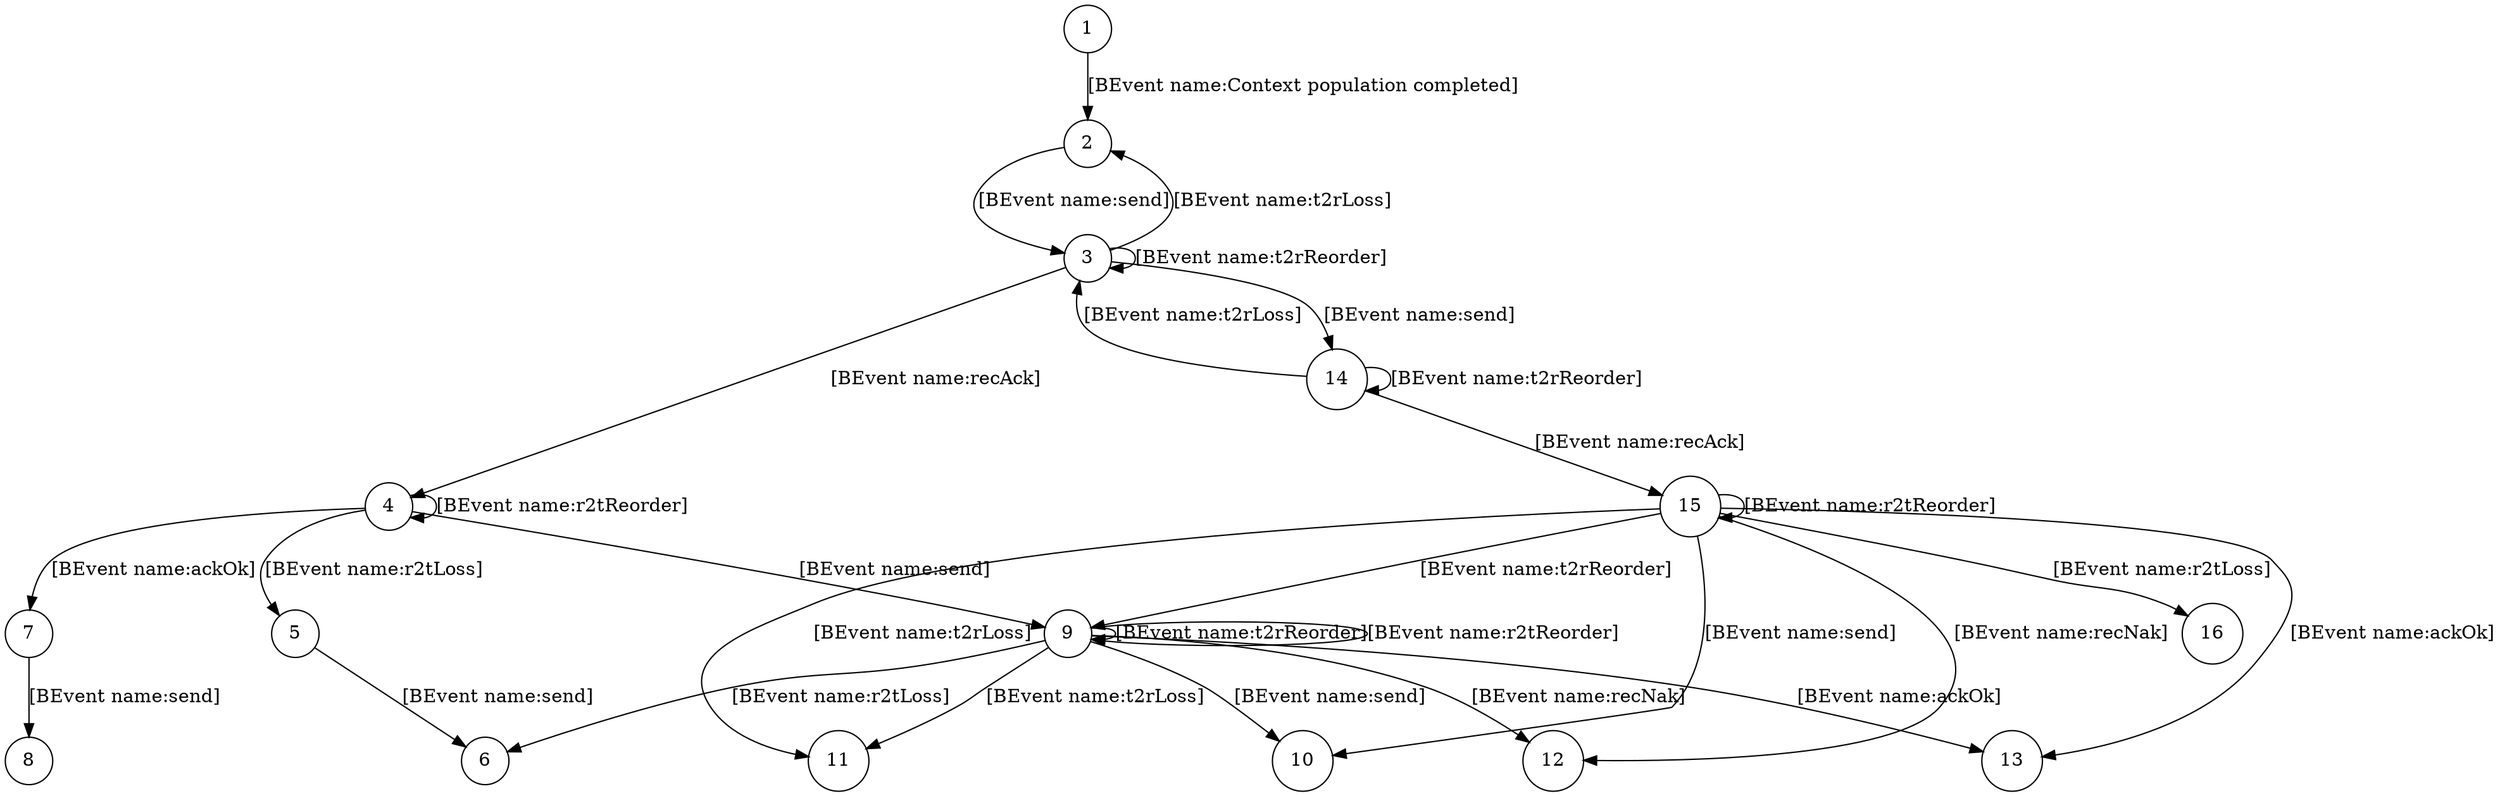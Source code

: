 digraph G {
  name="abp";
  num_of_vertices=16;
  num_of_edges=29;
  num_of_events=9;
  run_date="2021-09-12T20:43:35.8527355";
  1 [ bthreads="cbt: RecNak,cbt: RecAck,cbt: R2tReorder,Live copy: Send abpData,Context population,cbt: R2tLoss,cbt: Send,cbt: AckNok,cbt: AckOk,cbt: T_dup_error,cbt: T2rLoss,cbt: T_lost_error,cbt: T2rReorder,cbt: T_success" shape="circle" start="true" statements="[{name: cbt: RecNak, isHot: false, request: [], waitFor: anyOf([JsEventSet: CTX.ContextChanged]), block: {none}, interrupt: {none}},{name: cbt: RecAck, isHot: false, request: [], waitFor: anyOf([JsEventSet: CTX.ContextChanged]), block: {none}, interrupt: {none}},{name: cbt: R2tReorder, isHot: false, request: [], waitFor: anyOf([JsEventSet: CTX.ContextChanged]), block: {none}, interrupt: {none}},{name: Live copy: Send abpData, isHot: false, request: [[BEvent name:send]], waitFor: [JsEventSet: CTX.ContextChanged], block: {none}, interrupt: {none}},{name: Context population, isHot: false, request: [[BEvent name:Context population completed]], waitFor: [JsEventSet: CTX.ContextChanged], block: {none}, interrupt: {none}},{name: cbt: R2tLoss, isHot: false, request: [], waitFor: anyOf([JsEventSet: CTX.ContextChanged]), block: {none}, interrupt: {none}},{name: cbt: Send, isHot: false, request: [], waitFor: anyOf([JsEventSet: CTX.ContextChanged]), block: {none}, interrupt: {none}},{name: cbt: AckNok, isHot: false, request: [], waitFor: anyOf([JsEventSet: CTX.ContextChanged]), block: {none}, interrupt: {none}},{name: cbt: AckOk, isHot: false, request: [], waitFor: anyOf([JsEventSet: CTX.ContextChanged]), block: {none}, interrupt: {none}},{name: cbt: T_dup_error, isHot: false, request: [], waitFor: anyOf([JsEventSet: CTX.ContextChanged]), block: {none}, interrupt: {none}},{name: cbt: T2rLoss, isHot: false, request: [], waitFor: anyOf([JsEventSet: CTX.ContextChanged]), block: {none}, interrupt: {none}},{name: cbt: T_lost_error, isHot: false, request: [], waitFor: anyOf([JsEventSet: CTX.ContextChanged]), block: {none}, interrupt: {none}},{name: cbt: T2rReorder, isHot: false, request: [], waitFor: anyOf([JsEventSet: CTX.ContextChanged]), block: {none}, interrupt: {none}},{name: cbt: T_success, isHot: false, request: [], waitFor: anyOf([JsEventSet: CTX.ContextChanged]), block: {none}, interrupt: {none}}]" store="[{CTX.Entity: abpData,{id:'abpData', type:'abp', t_seq:0.0, r_seq:0.0, t2r:[JS_Array ], r2t:[JS_Array ], send_next:0.0, received:[JS_Array ], TO_BE_SEND:[JS_Array 0:'A' | 1:'B' | 2:'C'], SEQ_MAX:2.0, CHN_SIZE:2.0, CHN_LOSS:true, CHN_REORDERED:true}},{CTX.Changes,{J_Set }}]" hash="2086903140" accepting="false" ];
  2 [ bthreads="cbt: RecNak,cbt: RecAck,cbt: R2tReorder,Live copy: Send abpData,cbt: R2tLoss,cbt: Send,cbt: AckNok,cbt: AckOk,cbt: T_dup_error,cbt: T2rLoss,cbt: T_lost_error,cbt: T2rReorder,cbt: T_success" shape="circle" start="false" statements="[{name: cbt: RecNak, isHot: false, request: [], waitFor: anyOf([JsEventSet: CTX.ContextChanged]), block: {none}, interrupt: {none}},{name: cbt: RecAck, isHot: false, request: [], waitFor: anyOf([JsEventSet: CTX.ContextChanged]), block: {none}, interrupt: {none}},{name: cbt: R2tReorder, isHot: false, request: [], waitFor: anyOf([JsEventSet: CTX.ContextChanged]), block: {none}, interrupt: {none}},{name: Live copy: Send abpData, isHot: false, request: [[BEvent name:send]], waitFor: [JsEventSet: CTX.ContextChanged], block: {none}, interrupt: {none}},{name: cbt: R2tLoss, isHot: false, request: [], waitFor: anyOf([JsEventSet: CTX.ContextChanged]), block: {none}, interrupt: {none}},{name: cbt: Send, isHot: false, request: [], waitFor: anyOf([JsEventSet: CTX.ContextChanged]), block: {none}, interrupt: {none}},{name: cbt: AckNok, isHot: false, request: [], waitFor: anyOf([JsEventSet: CTX.ContextChanged]), block: {none}, interrupt: {none}},{name: cbt: AckOk, isHot: false, request: [], waitFor: anyOf([JsEventSet: CTX.ContextChanged]), block: {none}, interrupt: {none}},{name: cbt: T_dup_error, isHot: false, request: [], waitFor: anyOf([JsEventSet: CTX.ContextChanged]), block: {none}, interrupt: {none}},{name: cbt: T2rLoss, isHot: false, request: [], waitFor: anyOf([JsEventSet: CTX.ContextChanged]), block: {none}, interrupt: {none}},{name: cbt: T_lost_error, isHot: false, request: [], waitFor: anyOf([JsEventSet: CTX.ContextChanged]), block: {none}, interrupt: {none}},{name: cbt: T2rReorder, isHot: false, request: [], waitFor: anyOf([JsEventSet: CTX.ContextChanged]), block: {none}, interrupt: {none}},{name: cbt: T_success, isHot: false, request: [], waitFor: anyOf([JsEventSet: CTX.ContextChanged]), block: {none}, interrupt: {none}}]" store="[{CTX.Entity: abpData,{id:'abpData', type:'abp', t_seq:0.0, r_seq:0.0, t2r:[JS_Array ], r2t:[JS_Array ], send_next:0.0, received:[JS_Array ], TO_BE_SEND:[JS_Array 0:'A' | 1:'B' | 2:'C'], SEQ_MAX:2.0, CHN_SIZE:2.0, CHN_LOSS:true, CHN_REORDERED:true}},{CTX.Changes,{J_Set }}]" hash="1899376591" accepting="false" ];
  3 [ bthreads="cbt: RecNak,cbt: RecAck,cbt: R2tReorder,Live copy: Send abpData,Live copy: T2rLoss abpData,cbt: R2tLoss,cbt: Send,cbt: AckNok,cbt: AckOk,cbt: T_dup_error,cbt: T2rLoss,Live copy: RecAck abpData,cbt: T_lost_error,cbt: T2rReorder,cbt: T_success,Live copy: T2rReorder abpData" shape="circle" start="false" statements="[{name: cbt: RecNak, isHot: false, request: [], waitFor: anyOf([JsEventSet: CTX.ContextChanged]), block: {none}, interrupt: {none}},{name: cbt: RecAck, isHot: false, request: [], waitFor: anyOf([JsEventSet: CTX.ContextChanged]), block: {none}, interrupt: {none}},{name: cbt: R2tReorder, isHot: false, request: [], waitFor: anyOf([JsEventSet: CTX.ContextChanged]), block: {none}, interrupt: {none}},{name: Live copy: Send abpData, isHot: false, request: [[BEvent name:send]], waitFor: [JsEventSet: CTX.ContextChanged], block: {none}, interrupt: {none}},{name: Live copy: T2rLoss abpData, isHot: false, request: [[BEvent name:t2rLoss]], waitFor: [JsEventSet: CTX.ContextChanged], block: {none}, interrupt: {none}},{name: cbt: R2tLoss, isHot: false, request: [], waitFor: anyOf([JsEventSet: CTX.ContextChanged]), block: {none}, interrupt: {none}},{name: cbt: Send, isHot: false, request: [], waitFor: anyOf([JsEventSet: CTX.ContextChanged]), block: {none}, interrupt: {none}},{name: cbt: AckNok, isHot: false, request: [], waitFor: anyOf([JsEventSet: CTX.ContextChanged]), block: {none}, interrupt: {none}},{name: cbt: AckOk, isHot: false, request: [], waitFor: anyOf([JsEventSet: CTX.ContextChanged]), block: {none}, interrupt: {none}},{name: cbt: T_dup_error, isHot: false, request: [], waitFor: anyOf([JsEventSet: CTX.ContextChanged]), block: {none}, interrupt: {none}},{name: cbt: T2rLoss, isHot: false, request: [], waitFor: anyOf([JsEventSet: CTX.ContextChanged]), block: {none}, interrupt: {none}},{name: Live copy: RecAck abpData, isHot: false, request: [[BEvent name:recAck]], waitFor: [JsEventSet: CTX.ContextChanged], block: {none}, interrupt: {none}},{name: cbt: T_lost_error, isHot: false, request: [], waitFor: anyOf([JsEventSet: CTX.ContextChanged]), block: {none}, interrupt: {none}},{name: cbt: T2rReorder, isHot: false, request: [], waitFor: anyOf([JsEventSet: CTX.ContextChanged]), block: {none}, interrupt: {none}},{name: cbt: T_success, isHot: false, request: [], waitFor: anyOf([JsEventSet: CTX.ContextChanged]), block: {none}, interrupt: {none}},{name: Live copy: T2rReorder abpData, isHot: false, request: [[BEvent name:t2rReorder]], waitFor: [JsEventSet: CTX.ContextChanged], block: {none}, interrupt: {none}}]" store="[{CTX.Entity: abpData,{id:'abpData', type:'abp', t_seq:0.0, r_seq:0.0, t2r:[JS_Array 0:[JS_Array 0:0.0 | 1:'A']], r2t:[JS_Array ], send_next:0.0, received:[JS_Array ], TO_BE_SEND:[JS_Array 0:'A' | 1:'B' | 2:'C'], SEQ_MAX:2.0, CHN_SIZE:2.0, CHN_LOSS:true, CHN_REORDERED:true}},{CTX.Changes,{J_Set }}]" hash="1630163521" accepting="false" ];
  4 [ bthreads="cbt: RecNak,cbt: RecAck,cbt: R2tReorder,Live copy: Send abpData,cbt: R2tLoss,cbt: Send,cbt: AckNok,cbt: AckOk,Live copy: R2tReorder abpData,cbt: T_dup_error,cbt: T2rLoss,cbt: T_lost_error,cbt: T2rReorder,cbt: T_success,Live copy: AckOk abpData,Live copy: R2tLoss abpData" shape="circle" start="false" statements="[{name: cbt: RecNak, isHot: false, request: [], waitFor: anyOf([JsEventSet: CTX.ContextChanged]), block: {none}, interrupt: {none}},{name: cbt: RecAck, isHot: false, request: [], waitFor: anyOf([JsEventSet: CTX.ContextChanged]), block: {none}, interrupt: {none}},{name: cbt: R2tReorder, isHot: false, request: [], waitFor: anyOf([JsEventSet: CTX.ContextChanged]), block: {none}, interrupt: {none}},{name: Live copy: Send abpData, isHot: false, request: [[BEvent name:send]], waitFor: [JsEventSet: CTX.ContextChanged], block: {none}, interrupt: {none}},{name: cbt: R2tLoss, isHot: false, request: [], waitFor: anyOf([JsEventSet: CTX.ContextChanged]), block: {none}, interrupt: {none}},{name: cbt: Send, isHot: false, request: [], waitFor: anyOf([JsEventSet: CTX.ContextChanged]), block: {none}, interrupt: {none}},{name: cbt: AckNok, isHot: false, request: [], waitFor: anyOf([JsEventSet: CTX.ContextChanged]), block: {none}, interrupt: {none}},{name: cbt: AckOk, isHot: false, request: [], waitFor: anyOf([JsEventSet: CTX.ContextChanged]), block: {none}, interrupt: {none}},{name: Live copy: R2tReorder abpData, isHot: false, request: [[BEvent name:r2tReorder]], waitFor: [JsEventSet: CTX.ContextChanged], block: {none}, interrupt: {none}},{name: cbt: T_dup_error, isHot: false, request: [], waitFor: anyOf([JsEventSet: CTX.ContextChanged]), block: {none}, interrupt: {none}},{name: cbt: T2rLoss, isHot: false, request: [], waitFor: anyOf([JsEventSet: CTX.ContextChanged]), block: {none}, interrupt: {none}},{name: cbt: T_lost_error, isHot: false, request: [], waitFor: anyOf([JsEventSet: CTX.ContextChanged]), block: {none}, interrupt: {none}},{name: cbt: T2rReorder, isHot: false, request: [], waitFor: anyOf([JsEventSet: CTX.ContextChanged]), block: {none}, interrupt: {none}},{name: cbt: T_success, isHot: false, request: [], waitFor: anyOf([JsEventSet: CTX.ContextChanged]), block: {none}, interrupt: {none}},{name: Live copy: AckOk abpData, isHot: false, request: [[BEvent name:ackOk]], waitFor: [JsEventSet: CTX.ContextChanged], block: {none}, interrupt: {none}},{name: Live copy: R2tLoss abpData, isHot: false, request: [[BEvent name:r2tLoss]], waitFor: [JsEventSet: CTX.ContextChanged], block: {none}, interrupt: {none}}]" store="[{CTX.Entity: abpData,{id:'abpData', type:'abp', t_seq:0.0, r_seq:1.0, t2r:[JS_Array ], r2t:[JS_Array 0:1.0], send_next:0.0, received:[JS_Array 0:'A'], TO_BE_SEND:[JS_Array 0:'A' | 1:'B' | 2:'C'], SEQ_MAX:2.0, CHN_SIZE:2.0, CHN_LOSS:true, CHN_REORDERED:true}},{CTX.Changes,{J_Set }}]" hash="-1177693313" accepting="false" ];
  5 [ bthreads="cbt: RecNak,cbt: RecAck,cbt: R2tReorder,Live copy: Send abpData,cbt: R2tLoss,cbt: Send,cbt: AckNok,cbt: AckOk,cbt: T_dup_error,cbt: T2rLoss,cbt: T_lost_error,cbt: T2rReorder,cbt: T_success" shape="circle" start="false" statements="[{name: cbt: RecNak, isHot: false, request: [], waitFor: anyOf([JsEventSet: CTX.ContextChanged]), block: {none}, interrupt: {none}},{name: cbt: RecAck, isHot: false, request: [], waitFor: anyOf([JsEventSet: CTX.ContextChanged]), block: {none}, interrupt: {none}},{name: cbt: R2tReorder, isHot: false, request: [], waitFor: anyOf([JsEventSet: CTX.ContextChanged]), block: {none}, interrupt: {none}},{name: Live copy: Send abpData, isHot: false, request: [[BEvent name:send]], waitFor: [JsEventSet: CTX.ContextChanged], block: {none}, interrupt: {none}},{name: cbt: R2tLoss, isHot: false, request: [], waitFor: anyOf([JsEventSet: CTX.ContextChanged]), block: {none}, interrupt: {none}},{name: cbt: Send, isHot: false, request: [], waitFor: anyOf([JsEventSet: CTX.ContextChanged]), block: {none}, interrupt: {none}},{name: cbt: AckNok, isHot: false, request: [], waitFor: anyOf([JsEventSet: CTX.ContextChanged]), block: {none}, interrupt: {none}},{name: cbt: AckOk, isHot: false, request: [], waitFor: anyOf([JsEventSet: CTX.ContextChanged]), block: {none}, interrupt: {none}},{name: cbt: T_dup_error, isHot: false, request: [], waitFor: anyOf([JsEventSet: CTX.ContextChanged]), block: {none}, interrupt: {none}},{name: cbt: T2rLoss, isHot: false, request: [], waitFor: anyOf([JsEventSet: CTX.ContextChanged]), block: {none}, interrupt: {none}},{name: cbt: T_lost_error, isHot: false, request: [], waitFor: anyOf([JsEventSet: CTX.ContextChanged]), block: {none}, interrupt: {none}},{name: cbt: T2rReorder, isHot: false, request: [], waitFor: anyOf([JsEventSet: CTX.ContextChanged]), block: {none}, interrupt: {none}},{name: cbt: T_success, isHot: false, request: [], waitFor: anyOf([JsEventSet: CTX.ContextChanged]), block: {none}, interrupt: {none}}]" store="[{CTX.Entity: abpData,{id:'abpData', type:'abp', t_seq:0.0, r_seq:1.0, t2r:[JS_Array ], r2t:[JS_Array ], send_next:0.0, received:[JS_Array 0:'A'], TO_BE_SEND:[JS_Array 0:'A' | 1:'B' | 2:'C'], SEQ_MAX:2.0, CHN_SIZE:2.0, CHN_LOSS:true, CHN_REORDERED:true}},{CTX.Changes,{J_Set }}]" hash="-1360643788" accepting="false" ];
  6 [ bthreads="cbt: RecNak,cbt: RecAck,cbt: R2tReorder,Live copy: Send abpData,Live copy: T2rLoss abpData,cbt: R2tLoss,cbt: Send,cbt: AckNok,cbt: AckOk,cbt: T_dup_error,cbt: T2rLoss,cbt: T_lost_error,cbt: T2rReorder,cbt: T_success,Live copy: RecNak abpData,Live copy: T2rReorder abpData" shape="circle" start="false" statements="[{name: cbt: RecNak, isHot: false, request: [], waitFor: anyOf([JsEventSet: CTX.ContextChanged]), block: {none}, interrupt: {none}},{name: cbt: RecAck, isHot: false, request: [], waitFor: anyOf([JsEventSet: CTX.ContextChanged]), block: {none}, interrupt: {none}},{name: cbt: R2tReorder, isHot: false, request: [], waitFor: anyOf([JsEventSet: CTX.ContextChanged]), block: {none}, interrupt: {none}},{name: Live copy: Send abpData, isHot: false, request: [[BEvent name:send]], waitFor: [JsEventSet: CTX.ContextChanged], block: {none}, interrupt: {none}},{name: Live copy: T2rLoss abpData, isHot: false, request: [[BEvent name:t2rLoss]], waitFor: [JsEventSet: CTX.ContextChanged], block: {none}, interrupt: {none}},{name: cbt: R2tLoss, isHot: false, request: [], waitFor: anyOf([JsEventSet: CTX.ContextChanged]), block: {none}, interrupt: {none}},{name: cbt: Send, isHot: false, request: [], waitFor: anyOf([JsEventSet: CTX.ContextChanged]), block: {none}, interrupt: {none}},{name: cbt: AckNok, isHot: false, request: [], waitFor: anyOf([JsEventSet: CTX.ContextChanged]), block: {none}, interrupt: {none}},{name: cbt: AckOk, isHot: false, request: [], waitFor: anyOf([JsEventSet: CTX.ContextChanged]), block: {none}, interrupt: {none}},{name: cbt: T_dup_error, isHot: false, request: [], waitFor: anyOf([JsEventSet: CTX.ContextChanged]), block: {none}, interrupt: {none}},{name: cbt: T2rLoss, isHot: false, request: [], waitFor: anyOf([JsEventSet: CTX.ContextChanged]), block: {none}, interrupt: {none}},{name: cbt: T_lost_error, isHot: false, request: [], waitFor: anyOf([JsEventSet: CTX.ContextChanged]), block: {none}, interrupt: {none}},{name: cbt: T2rReorder, isHot: false, request: [], waitFor: anyOf([JsEventSet: CTX.ContextChanged]), block: {none}, interrupt: {none}},{name: cbt: T_success, isHot: false, request: [], waitFor: anyOf([JsEventSet: CTX.ContextChanged]), block: {none}, interrupt: {none}},{name: Live copy: RecNak abpData, isHot: false, request: [[BEvent name:recNak]], waitFor: [JsEventSet: CTX.ContextChanged], block: {none}, interrupt: {none}},{name: Live copy: T2rReorder abpData, isHot: false, request: [[BEvent name:t2rReorder]], waitFor: [JsEventSet: CTX.ContextChanged], block: {none}, interrupt: {none}}]" store="[{CTX.Entity: abpData,{id:'abpData', type:'abp', t_seq:0.0, r_seq:1.0, t2r:[JS_Array 0:[JS_Array 0:0.0 | 1:'A']], r2t:[JS_Array ], send_next:0.0, received:[JS_Array 0:'A'], TO_BE_SEND:[JS_Array 0:'A' | 1:'B' | 2:'C'], SEQ_MAX:2.0, CHN_SIZE:2.0, CHN_LOSS:true, CHN_REORDERED:true}},{CTX.Changes,{J_Set }}]" hash="-1014859987" accepting="false" ];
  7 [ bthreads="cbt: RecNak,cbt: RecAck,cbt: R2tReorder,Live copy: Send abpData,cbt: R2tLoss,cbt: Send,cbt: AckNok,cbt: AckOk,cbt: T_dup_error,cbt: T2rLoss,cbt: T_lost_error,cbt: T2rReorder,cbt: T_success" shape="circle" start="false" statements="[{name: cbt: RecNak, isHot: false, request: [], waitFor: anyOf([JsEventSet: CTX.ContextChanged]), block: {none}, interrupt: {none}},{name: cbt: RecAck, isHot: false, request: [], waitFor: anyOf([JsEventSet: CTX.ContextChanged]), block: {none}, interrupt: {none}},{name: cbt: R2tReorder, isHot: false, request: [], waitFor: anyOf([JsEventSet: CTX.ContextChanged]), block: {none}, interrupt: {none}},{name: Live copy: Send abpData, isHot: false, request: [[BEvent name:send]], waitFor: [JsEventSet: CTX.ContextChanged], block: {none}, interrupt: {none}},{name: cbt: R2tLoss, isHot: false, request: [], waitFor: anyOf([JsEventSet: CTX.ContextChanged]), block: {none}, interrupt: {none}},{name: cbt: Send, isHot: false, request: [], waitFor: anyOf([JsEventSet: CTX.ContextChanged]), block: {none}, interrupt: {none}},{name: cbt: AckNok, isHot: false, request: [], waitFor: anyOf([JsEventSet: CTX.ContextChanged]), block: {none}, interrupt: {none}},{name: cbt: AckOk, isHot: false, request: [], waitFor: anyOf([JsEventSet: CTX.ContextChanged]), block: {none}, interrupt: {none}},{name: cbt: T_dup_error, isHot: false, request: [], waitFor: anyOf([JsEventSet: CTX.ContextChanged]), block: {none}, interrupt: {none}},{name: cbt: T2rLoss, isHot: false, request: [], waitFor: anyOf([JsEventSet: CTX.ContextChanged]), block: {none}, interrupt: {none}},{name: cbt: T_lost_error, isHot: false, request: [], waitFor: anyOf([JsEventSet: CTX.ContextChanged]), block: {none}, interrupt: {none}},{name: cbt: T2rReorder, isHot: false, request: [], waitFor: anyOf([JsEventSet: CTX.ContextChanged]), block: {none}, interrupt: {none}},{name: cbt: T_success, isHot: false, request: [], waitFor: anyOf([JsEventSet: CTX.ContextChanged]), block: {none}, interrupt: {none}}]" store="[{CTX.Entity: abpData,{id:'abpData', type:'abp', t_seq:1.0, r_seq:1.0, t2r:[JS_Array ], r2t:[JS_Array ], send_next:1.0, received:[JS_Array 0:'A'], TO_BE_SEND:[JS_Array 0:'A' | 1:'B' | 2:'C'], SEQ_MAX:2.0, CHN_SIZE:2.0, CHN_LOSS:true, CHN_REORDERED:true}},{CTX.Changes,{J_Set }}]" hash="709245236" accepting="false" ];
  8 [ bthreads="cbt: RecNak,cbt: RecAck,cbt: R2tReorder,Live copy: Send abpData,Live copy: T2rLoss abpData,cbt: R2tLoss,cbt: Send,cbt: AckNok,cbt: AckOk,cbt: T_dup_error,cbt: T2rLoss,Live copy: RecAck abpData,cbt: T_lost_error,cbt: T2rReorder,cbt: T_success,Live copy: T2rReorder abpData" shape="circle" start="false" statements="[{name: cbt: RecNak, isHot: false, request: [], waitFor: anyOf([JsEventSet: CTX.ContextChanged]), block: {none}, interrupt: {none}},{name: cbt: RecAck, isHot: false, request: [], waitFor: anyOf([JsEventSet: CTX.ContextChanged]), block: {none}, interrupt: {none}},{name: cbt: R2tReorder, isHot: false, request: [], waitFor: anyOf([JsEventSet: CTX.ContextChanged]), block: {none}, interrupt: {none}},{name: Live copy: Send abpData, isHot: false, request: [[BEvent name:send]], waitFor: [JsEventSet: CTX.ContextChanged], block: {none}, interrupt: {none}},{name: Live copy: T2rLoss abpData, isHot: false, request: [[BEvent name:t2rLoss]], waitFor: [JsEventSet: CTX.ContextChanged], block: {none}, interrupt: {none}},{name: cbt: R2tLoss, isHot: false, request: [], waitFor: anyOf([JsEventSet: CTX.ContextChanged]), block: {none}, interrupt: {none}},{name: cbt: Send, isHot: false, request: [], waitFor: anyOf([JsEventSet: CTX.ContextChanged]), block: {none}, interrupt: {none}},{name: cbt: AckNok, isHot: false, request: [], waitFor: anyOf([JsEventSet: CTX.ContextChanged]), block: {none}, interrupt: {none}},{name: cbt: AckOk, isHot: false, request: [], waitFor: anyOf([JsEventSet: CTX.ContextChanged]), block: {none}, interrupt: {none}},{name: cbt: T_dup_error, isHot: false, request: [], waitFor: anyOf([JsEventSet: CTX.ContextChanged]), block: {none}, interrupt: {none}},{name: cbt: T2rLoss, isHot: false, request: [], waitFor: anyOf([JsEventSet: CTX.ContextChanged]), block: {none}, interrupt: {none}},{name: Live copy: RecAck abpData, isHot: false, request: [[BEvent name:recAck]], waitFor: [JsEventSet: CTX.ContextChanged], block: {none}, interrupt: {none}},{name: cbt: T_lost_error, isHot: false, request: [], waitFor: anyOf([JsEventSet: CTX.ContextChanged]), block: {none}, interrupt: {none}},{name: cbt: T2rReorder, isHot: false, request: [], waitFor: anyOf([JsEventSet: CTX.ContextChanged]), block: {none}, interrupt: {none}},{name: cbt: T_success, isHot: false, request: [], waitFor: anyOf([JsEventSet: CTX.ContextChanged]), block: {none}, interrupt: {none}},{name: Live copy: T2rReorder abpData, isHot: false, request: [[BEvent name:t2rReorder]], waitFor: [JsEventSet: CTX.ContextChanged], block: {none}, interrupt: {none}}]" store="[{CTX.Entity: abpData,{id:'abpData', type:'abp', t_seq:1.0, r_seq:1.0, t2r:[JS_Array 0:[JS_Array 0:1.0 | 1:'B']], r2t:[JS_Array ], send_next:1.0, received:[JS_Array 0:'A'], TO_BE_SEND:[JS_Array 0:'A' | 1:'B' | 2:'C'], SEQ_MAX:2.0, CHN_SIZE:2.0, CHN_LOSS:true, CHN_REORDERED:true}},{CTX.Changes,{J_Set }}]" hash="1474976715" accepting="false" ];
  9 [ bthreads="cbt: RecNak,cbt: RecAck,cbt: R2tReorder,Live copy: Send abpData,Live copy: T2rLoss abpData,cbt: R2tLoss,cbt: Send,cbt: AckNok,cbt: AckOk,Live copy: R2tReorder abpData,cbt: T_dup_error,cbt: T2rLoss,cbt: T_lost_error,cbt: T2rReorder,cbt: T_success,Live copy: RecNak abpData,Live copy: AckOk abpData,Live copy: R2tLoss abpData,Live copy: T2rReorder abpData" shape="circle" start="false" statements="[{name: cbt: RecNak, isHot: false, request: [], waitFor: anyOf([JsEventSet: CTX.ContextChanged]), block: {none}, interrupt: {none}},{name: cbt: RecAck, isHot: false, request: [], waitFor: anyOf([JsEventSet: CTX.ContextChanged]), block: {none}, interrupt: {none}},{name: cbt: R2tReorder, isHot: false, request: [], waitFor: anyOf([JsEventSet: CTX.ContextChanged]), block: {none}, interrupt: {none}},{name: Live copy: Send abpData, isHot: false, request: [[BEvent name:send]], waitFor: [JsEventSet: CTX.ContextChanged], block: {none}, interrupt: {none}},{name: Live copy: T2rLoss abpData, isHot: false, request: [[BEvent name:t2rLoss]], waitFor: [JsEventSet: CTX.ContextChanged], block: {none}, interrupt: {none}},{name: cbt: R2tLoss, isHot: false, request: [], waitFor: anyOf([JsEventSet: CTX.ContextChanged]), block: {none}, interrupt: {none}},{name: cbt: Send, isHot: false, request: [], waitFor: anyOf([JsEventSet: CTX.ContextChanged]), block: {none}, interrupt: {none}},{name: cbt: AckNok, isHot: false, request: [], waitFor: anyOf([JsEventSet: CTX.ContextChanged]), block: {none}, interrupt: {none}},{name: cbt: AckOk, isHot: false, request: [], waitFor: anyOf([JsEventSet: CTX.ContextChanged]), block: {none}, interrupt: {none}},{name: Live copy: R2tReorder abpData, isHot: false, request: [[BEvent name:r2tReorder]], waitFor: [JsEventSet: CTX.ContextChanged], block: {none}, interrupt: {none}},{name: cbt: T_dup_error, isHot: false, request: [], waitFor: anyOf([JsEventSet: CTX.ContextChanged]), block: {none}, interrupt: {none}},{name: cbt: T2rLoss, isHot: false, request: [], waitFor: anyOf([JsEventSet: CTX.ContextChanged]), block: {none}, interrupt: {none}},{name: cbt: T_lost_error, isHot: false, request: [], waitFor: anyOf([JsEventSet: CTX.ContextChanged]), block: {none}, interrupt: {none}},{name: cbt: T2rReorder, isHot: false, request: [], waitFor: anyOf([JsEventSet: CTX.ContextChanged]), block: {none}, interrupt: {none}},{name: cbt: T_success, isHot: false, request: [], waitFor: anyOf([JsEventSet: CTX.ContextChanged]), block: {none}, interrupt: {none}},{name: Live copy: RecNak abpData, isHot: false, request: [[BEvent name:recNak]], waitFor: [JsEventSet: CTX.ContextChanged], block: {none}, interrupt: {none}},{name: Live copy: AckOk abpData, isHot: false, request: [[BEvent name:ackOk]], waitFor: [JsEventSet: CTX.ContextChanged], block: {none}, interrupt: {none}},{name: Live copy: R2tLoss abpData, isHot: false, request: [[BEvent name:r2tLoss]], waitFor: [JsEventSet: CTX.ContextChanged], block: {none}, interrupt: {none}},{name: Live copy: T2rReorder abpData, isHot: false, request: [[BEvent name:t2rReorder]], waitFor: [JsEventSet: CTX.ContextChanged], block: {none}, interrupt: {none}}]" store="[{CTX.Entity: abpData,{id:'abpData', type:'abp', t_seq:0.0, r_seq:1.0, t2r:[JS_Array 0:[JS_Array 0:0.0 | 1:'A']], r2t:[JS_Array 0:1.0], send_next:0.0, received:[JS_Array 0:'A'], TO_BE_SEND:[JS_Array 0:'A' | 1:'B' | 2:'C'], SEQ_MAX:2.0, CHN_SIZE:2.0, CHN_LOSS:true, CHN_REORDERED:true}},{CTX.Changes,{J_Set }}]" hash="-831909512" accepting="false" ];
  10 [ bthreads="cbt: RecNak,cbt: RecAck,cbt: R2tReorder,Live copy: T2rLoss abpData,cbt: R2tLoss,cbt: Send,cbt: AckNok,cbt: AckOk,Live copy: R2tReorder abpData,cbt: T_dup_error,cbt: T2rLoss,cbt: T_lost_error,cbt: T2rReorder,cbt: T_success,Live copy: RecNak abpData,Live copy: AckOk abpData,Live copy: R2tLoss abpData,Live copy: T2rReorder abpData" shape="circle" start="false" statements="[{name: cbt: RecNak, isHot: false, request: [], waitFor: anyOf([JsEventSet: CTX.ContextChanged]), block: {none}, interrupt: {none}},{name: cbt: RecAck, isHot: false, request: [], waitFor: anyOf([JsEventSet: CTX.ContextChanged]), block: {none}, interrupt: {none}},{name: cbt: R2tReorder, isHot: false, request: [], waitFor: anyOf([JsEventSet: CTX.ContextChanged]), block: {none}, interrupt: {none}},{name: Live copy: T2rLoss abpData, isHot: false, request: [[BEvent name:t2rLoss]], waitFor: [JsEventSet: CTX.ContextChanged], block: {none}, interrupt: {none}},{name: cbt: R2tLoss, isHot: false, request: [], waitFor: anyOf([JsEventSet: CTX.ContextChanged]), block: {none}, interrupt: {none}},{name: cbt: Send, isHot: false, request: [], waitFor: anyOf([JsEventSet: CTX.ContextChanged]), block: {none}, interrupt: {none}},{name: cbt: AckNok, isHot: false, request: [], waitFor: anyOf([JsEventSet: CTX.ContextChanged]), block: {none}, interrupt: {none}},{name: cbt: AckOk, isHot: false, request: [], waitFor: anyOf([JsEventSet: CTX.ContextChanged]), block: {none}, interrupt: {none}},{name: Live copy: R2tReorder abpData, isHot: false, request: [[BEvent name:r2tReorder]], waitFor: [JsEventSet: CTX.ContextChanged], block: {none}, interrupt: {none}},{name: cbt: T_dup_error, isHot: false, request: [], waitFor: anyOf([JsEventSet: CTX.ContextChanged]), block: {none}, interrupt: {none}},{name: cbt: T2rLoss, isHot: false, request: [], waitFor: anyOf([JsEventSet: CTX.ContextChanged]), block: {none}, interrupt: {none}},{name: cbt: T_lost_error, isHot: false, request: [], waitFor: anyOf([JsEventSet: CTX.ContextChanged]), block: {none}, interrupt: {none}},{name: cbt: T2rReorder, isHot: false, request: [], waitFor: anyOf([JsEventSet: CTX.ContextChanged]), block: {none}, interrupt: {none}},{name: cbt: T_success, isHot: false, request: [], waitFor: anyOf([JsEventSet: CTX.ContextChanged]), block: {none}, interrupt: {none}},{name: Live copy: RecNak abpData, isHot: false, request: [[BEvent name:recNak]], waitFor: [JsEventSet: CTX.ContextChanged], block: {none}, interrupt: {none}},{name: Live copy: AckOk abpData, isHot: false, request: [[BEvent name:ackOk]], waitFor: [JsEventSet: CTX.ContextChanged], block: {none}, interrupt: {none}},{name: Live copy: R2tLoss abpData, isHot: false, request: [[BEvent name:r2tLoss]], waitFor: [JsEventSet: CTX.ContextChanged], block: {none}, interrupt: {none}},{name: Live copy: T2rReorder abpData, isHot: false, request: [[BEvent name:t2rReorder]], waitFor: [JsEventSet: CTX.ContextChanged], block: {none}, interrupt: {none}}]" store="[{CTX.Entity: abpData,{id:'abpData', type:'abp', t_seq:0.0, r_seq:1.0, t2r:[JS_Array 0:[JS_Array 0:0.0 | 1:'A'] | 1:[JS_Array 0:0.0 | 1:'A']], r2t:[JS_Array 0:1.0], send_next:0.0, received:[JS_Array 0:'A'], TO_BE_SEND:[JS_Array 0:'A' | 1:'B' | 2:'C'], SEQ_MAX:2.0, CHN_SIZE:2.0, CHN_LOSS:true, CHN_REORDERED:true}},{CTX.Changes,{J_Set }}]" hash="6218166" accepting="false" ];
  11 [ bthreads="cbt: RecNak,cbt: RecAck,cbt: R2tReorder,Live copy: Send abpData,cbt: R2tLoss,cbt: Send,cbt: AckNok,cbt: AckOk,Live copy: R2tReorder abpData,cbt: T_dup_error,cbt: T2rLoss,cbt: T_lost_error,cbt: T2rReorder,cbt: T_success,Live copy: AckOk abpData,Live copy: R2tLoss abpData" shape="circle" start="false" statements="[{name: cbt: RecNak, isHot: false, request: [], waitFor: anyOf([JsEventSet: CTX.ContextChanged]), block: {none}, interrupt: {none}},{name: cbt: RecAck, isHot: false, request: [], waitFor: anyOf([JsEventSet: CTX.ContextChanged]), block: {none}, interrupt: {none}},{name: cbt: R2tReorder, isHot: false, request: [], waitFor: anyOf([JsEventSet: CTX.ContextChanged]), block: {none}, interrupt: {none}},{name: Live copy: Send abpData, isHot: false, request: [[BEvent name:send]], waitFor: [JsEventSet: CTX.ContextChanged], block: {none}, interrupt: {none}},{name: cbt: R2tLoss, isHot: false, request: [], waitFor: anyOf([JsEventSet: CTX.ContextChanged]), block: {none}, interrupt: {none}},{name: cbt: Send, isHot: false, request: [], waitFor: anyOf([JsEventSet: CTX.ContextChanged]), block: {none}, interrupt: {none}},{name: cbt: AckNok, isHot: false, request: [], waitFor: anyOf([JsEventSet: CTX.ContextChanged]), block: {none}, interrupt: {none}},{name: cbt: AckOk, isHot: false, request: [], waitFor: anyOf([JsEventSet: CTX.ContextChanged]), block: {none}, interrupt: {none}},{name: Live copy: R2tReorder abpData, isHot: false, request: [[BEvent name:r2tReorder]], waitFor: [JsEventSet: CTX.ContextChanged], block: {none}, interrupt: {none}},{name: cbt: T_dup_error, isHot: false, request: [], waitFor: anyOf([JsEventSet: CTX.ContextChanged]), block: {none}, interrupt: {none}},{name: cbt: T2rLoss, isHot: false, request: [], waitFor: anyOf([JsEventSet: CTX.ContextChanged]), block: {none}, interrupt: {none}},{name: cbt: T_lost_error, isHot: false, request: [], waitFor: anyOf([JsEventSet: CTX.ContextChanged]), block: {none}, interrupt: {none}},{name: cbt: T2rReorder, isHot: false, request: [], waitFor: anyOf([JsEventSet: CTX.ContextChanged]), block: {none}, interrupt: {none}},{name: cbt: T_success, isHot: false, request: [], waitFor: anyOf([JsEventSet: CTX.ContextChanged]), block: {none}, interrupt: {none}},{name: Live copy: AckOk abpData, isHot: false, request: [[BEvent name:ackOk]], waitFor: [JsEventSet: CTX.ContextChanged], block: {none}, interrupt: {none}},{name: Live copy: R2tLoss abpData, isHot: false, request: [[BEvent name:r2tLoss]], waitFor: [JsEventSet: CTX.ContextChanged], block: {none}, interrupt: {none}}]" store="[{CTX.Entity: abpData,{id:'abpData', type:'abp', t_seq:0.0, r_seq:1.0, t2r:[JS_Array ], r2t:[JS_Array 0:1.0], send_next:0.0, received:[JS_Array 0:'A'], TO_BE_SEND:[JS_Array 0:'A' | 1:'B' | 2:'C'], SEQ_MAX:2.0, CHN_SIZE:2.0, CHN_LOSS:true, CHN_REORDERED:true}},{CTX.Changes,{J_Set }}]" hash="-1177693313" accepting="false" ];
  12 [ bthreads="cbt: RecNak,cbt: RecAck,cbt: R2tReorder,Live copy: Send abpData,cbt: R2tLoss,cbt: Send,cbt: AckNok,cbt: AckOk,Live copy: R2tReorder abpData,cbt: T_dup_error,cbt: T2rLoss,cbt: T_lost_error,cbt: T2rReorder,cbt: T_success,Live copy: AckOk abpData,Live copy: R2tLoss abpData" shape="circle" start="false" statements="[{name: cbt: RecNak, isHot: false, request: [], waitFor: anyOf([JsEventSet: CTX.ContextChanged]), block: {none}, interrupt: {none}},{name: cbt: RecAck, isHot: false, request: [], waitFor: anyOf([JsEventSet: CTX.ContextChanged]), block: {none}, interrupt: {none}},{name: cbt: R2tReorder, isHot: false, request: [], waitFor: anyOf([JsEventSet: CTX.ContextChanged]), block: {none}, interrupt: {none}},{name: Live copy: Send abpData, isHot: false, request: [[BEvent name:send]], waitFor: [JsEventSet: CTX.ContextChanged], block: {none}, interrupt: {none}},{name: cbt: R2tLoss, isHot: false, request: [], waitFor: anyOf([JsEventSet: CTX.ContextChanged]), block: {none}, interrupt: {none}},{name: cbt: Send, isHot: false, request: [], waitFor: anyOf([JsEventSet: CTX.ContextChanged]), block: {none}, interrupt: {none}},{name: cbt: AckNok, isHot: false, request: [], waitFor: anyOf([JsEventSet: CTX.ContextChanged]), block: {none}, interrupt: {none}},{name: cbt: AckOk, isHot: false, request: [], waitFor: anyOf([JsEventSet: CTX.ContextChanged]), block: {none}, interrupt: {none}},{name: Live copy: R2tReorder abpData, isHot: false, request: [[BEvent name:r2tReorder]], waitFor: [JsEventSet: CTX.ContextChanged], block: {none}, interrupt: {none}},{name: cbt: T_dup_error, isHot: false, request: [], waitFor: anyOf([JsEventSet: CTX.ContextChanged]), block: {none}, interrupt: {none}},{name: cbt: T2rLoss, isHot: false, request: [], waitFor: anyOf([JsEventSet: CTX.ContextChanged]), block: {none}, interrupt: {none}},{name: cbt: T_lost_error, isHot: false, request: [], waitFor: anyOf([JsEventSet: CTX.ContextChanged]), block: {none}, interrupt: {none}},{name: cbt: T2rReorder, isHot: false, request: [], waitFor: anyOf([JsEventSet: CTX.ContextChanged]), block: {none}, interrupt: {none}},{name: cbt: T_success, isHot: false, request: [], waitFor: anyOf([JsEventSet: CTX.ContextChanged]), block: {none}, interrupt: {none}},{name: Live copy: AckOk abpData, isHot: false, request: [[BEvent name:ackOk]], waitFor: [JsEventSet: CTX.ContextChanged], block: {none}, interrupt: {none}},{name: Live copy: R2tLoss abpData, isHot: false, request: [[BEvent name:r2tLoss]], waitFor: [JsEventSet: CTX.ContextChanged], block: {none}, interrupt: {none}}]" store="[{CTX.Entity: abpData,{id:'abpData', type:'abp', t_seq:0.0, r_seq:1.0, t2r:[JS_Array ], r2t:[JS_Array 0:1.0 | 1:1.0], send_next:0.0, received:[JS_Array 0:'A'], TO_BE_SEND:[JS_Array 0:'A' | 1:'B' | 2:'C'], SEQ_MAX:2.0, CHN_SIZE:2.0, CHN_LOSS:true, CHN_REORDERED:true}},{CTX.Changes,{J_Set }}]" hash="-142748801" accepting="false" ];
  13 [ bthreads="cbt: RecNak,cbt: RecAck,cbt: R2tReorder,Live copy: Send abpData,Live copy: T2rLoss abpData,cbt: R2tLoss,cbt: Send,cbt: AckNok,cbt: AckOk,cbt: T_dup_error,cbt: T2rLoss,cbt: T_lost_error,cbt: T2rReorder,cbt: T_success,Live copy: RecNak abpData,Live copy: T2rReorder abpData" shape="circle" start="false" statements="[{name: cbt: RecNak, isHot: false, request: [], waitFor: anyOf([JsEventSet: CTX.ContextChanged]), block: {none}, interrupt: {none}},{name: cbt: RecAck, isHot: false, request: [], waitFor: anyOf([JsEventSet: CTX.ContextChanged]), block: {none}, interrupt: {none}},{name: cbt: R2tReorder, isHot: false, request: [], waitFor: anyOf([JsEventSet: CTX.ContextChanged]), block: {none}, interrupt: {none}},{name: Live copy: Send abpData, isHot: false, request: [[BEvent name:send]], waitFor: [JsEventSet: CTX.ContextChanged], block: {none}, interrupt: {none}},{name: Live copy: T2rLoss abpData, isHot: false, request: [[BEvent name:t2rLoss]], waitFor: [JsEventSet: CTX.ContextChanged], block: {none}, interrupt: {none}},{name: cbt: R2tLoss, isHot: false, request: [], waitFor: anyOf([JsEventSet: CTX.ContextChanged]), block: {none}, interrupt: {none}},{name: cbt: Send, isHot: false, request: [], waitFor: anyOf([JsEventSet: CTX.ContextChanged]), block: {none}, interrupt: {none}},{name: cbt: AckNok, isHot: false, request: [], waitFor: anyOf([JsEventSet: CTX.ContextChanged]), block: {none}, interrupt: {none}},{name: cbt: AckOk, isHot: false, request: [], waitFor: anyOf([JsEventSet: CTX.ContextChanged]), block: {none}, interrupt: {none}},{name: cbt: T_dup_error, isHot: false, request: [], waitFor: anyOf([JsEventSet: CTX.ContextChanged]), block: {none}, interrupt: {none}},{name: cbt: T2rLoss, isHot: false, request: [], waitFor: anyOf([JsEventSet: CTX.ContextChanged]), block: {none}, interrupt: {none}},{name: cbt: T_lost_error, isHot: false, request: [], waitFor: anyOf([JsEventSet: CTX.ContextChanged]), block: {none}, interrupt: {none}},{name: cbt: T2rReorder, isHot: false, request: [], waitFor: anyOf([JsEventSet: CTX.ContextChanged]), block: {none}, interrupt: {none}},{name: cbt: T_success, isHot: false, request: [], waitFor: anyOf([JsEventSet: CTX.ContextChanged]), block: {none}, interrupt: {none}},{name: Live copy: RecNak abpData, isHot: false, request: [[BEvent name:recNak]], waitFor: [JsEventSet: CTX.ContextChanged], block: {none}, interrupt: {none}},{name: Live copy: T2rReorder abpData, isHot: false, request: [[BEvent name:t2rReorder]], waitFor: [JsEventSet: CTX.ContextChanged], block: {none}, interrupt: {none}}]" store="[{CTX.Entity: abpData,{id:'abpData', type:'abp', t_seq:1.0, r_seq:1.0, t2r:[JS_Array 0:[JS_Array 0:0.0 | 1:'A']], r2t:[JS_Array ], send_next:1.0, received:[JS_Array 0:'A'], TO_BE_SEND:[JS_Array 0:'A' | 1:'B' | 2:'C'], SEQ_MAX:2.0, CHN_SIZE:2.0, CHN_LOSS:true, CHN_REORDERED:true}},{CTX.Changes,{J_Set }}]" hash="1055029037" accepting="false" ];
  14 [ bthreads="cbt: RecNak,cbt: RecAck,cbt: R2tReorder,Live copy: T2rLoss abpData,cbt: R2tLoss,cbt: Send,cbt: AckNok,cbt: AckOk,cbt: T_dup_error,cbt: T2rLoss,Live copy: RecAck abpData,cbt: T_lost_error,cbt: T2rReorder,cbt: T_success,Live copy: T2rReorder abpData" shape="circle" start="false" statements="[{name: cbt: RecNak, isHot: false, request: [], waitFor: anyOf([JsEventSet: CTX.ContextChanged]), block: {none}, interrupt: {none}},{name: cbt: RecAck, isHot: false, request: [], waitFor: anyOf([JsEventSet: CTX.ContextChanged]), block: {none}, interrupt: {none}},{name: cbt: R2tReorder, isHot: false, request: [], waitFor: anyOf([JsEventSet: CTX.ContextChanged]), block: {none}, interrupt: {none}},{name: Live copy: T2rLoss abpData, isHot: false, request: [[BEvent name:t2rLoss]], waitFor: [JsEventSet: CTX.ContextChanged], block: {none}, interrupt: {none}},{name: cbt: R2tLoss, isHot: false, request: [], waitFor: anyOf([JsEventSet: CTX.ContextChanged]), block: {none}, interrupt: {none}},{name: cbt: Send, isHot: false, request: [], waitFor: anyOf([JsEventSet: CTX.ContextChanged]), block: {none}, interrupt: {none}},{name: cbt: AckNok, isHot: false, request: [], waitFor: anyOf([JsEventSet: CTX.ContextChanged]), block: {none}, interrupt: {none}},{name: cbt: AckOk, isHot: false, request: [], waitFor: anyOf([JsEventSet: CTX.ContextChanged]), block: {none}, interrupt: {none}},{name: cbt: T_dup_error, isHot: false, request: [], waitFor: anyOf([JsEventSet: CTX.ContextChanged]), block: {none}, interrupt: {none}},{name: cbt: T2rLoss, isHot: false, request: [], waitFor: anyOf([JsEventSet: CTX.ContextChanged]), block: {none}, interrupt: {none}},{name: Live copy: RecAck abpData, isHot: false, request: [[BEvent name:recAck]], waitFor: [JsEventSet: CTX.ContextChanged], block: {none}, interrupt: {none}},{name: cbt: T_lost_error, isHot: false, request: [], waitFor: anyOf([JsEventSet: CTX.ContextChanged]), block: {none}, interrupt: {none}},{name: cbt: T2rReorder, isHot: false, request: [], waitFor: anyOf([JsEventSet: CTX.ContextChanged]), block: {none}, interrupt: {none}},{name: cbt: T_success, isHot: false, request: [], waitFor: anyOf([JsEventSet: CTX.ContextChanged]), block: {none}, interrupt: {none}},{name: Live copy: T2rReorder abpData, isHot: false, request: [[BEvent name:t2rReorder]], waitFor: [JsEventSet: CTX.ContextChanged], block: {none}, interrupt: {none}}]" store="[{CTX.Entity: abpData,{id:'abpData', type:'abp', t_seq:0.0, r_seq:0.0, t2r:[JS_Array 0:[JS_Array 0:0.0 | 1:'A'] | 1:[JS_Array 0:0.0 | 1:'A']], r2t:[JS_Array ], send_next:0.0, received:[JS_Array ], TO_BE_SEND:[JS_Array 0:'A' | 1:'B' | 2:'C'], SEQ_MAX:2.0, CHN_SIZE:2.0, CHN_LOSS:true, CHN_REORDERED:true}},{CTX.Changes,{J_Set }}]" hash="-1826676097" accepting="false" ];
  15 [ bthreads="cbt: RecNak,cbt: RecAck,cbt: R2tReorder,Live copy: Send abpData,Live copy: T2rLoss abpData,cbt: R2tLoss,cbt: Send,cbt: AckNok,cbt: AckOk,Live copy: R2tReorder abpData,cbt: T_dup_error,cbt: T2rLoss,cbt: T_lost_error,cbt: T2rReorder,cbt: T_success,Live copy: RecNak abpData,Live copy: AckOk abpData,Live copy: T2rReorder abpData,Live copy: R2tLoss abpData" shape="circle" start="false" statements="[{name: cbt: RecNak, isHot: false, request: [], waitFor: anyOf([JsEventSet: CTX.ContextChanged]), block: {none}, interrupt: {none}},{name: cbt: RecAck, isHot: false, request: [], waitFor: anyOf([JsEventSet: CTX.ContextChanged]), block: {none}, interrupt: {none}},{name: cbt: R2tReorder, isHot: false, request: [], waitFor: anyOf([JsEventSet: CTX.ContextChanged]), block: {none}, interrupt: {none}},{name: Live copy: Send abpData, isHot: false, request: [[BEvent name:send]], waitFor: [JsEventSet: CTX.ContextChanged], block: {none}, interrupt: {none}},{name: Live copy: T2rLoss abpData, isHot: false, request: [[BEvent name:t2rLoss]], waitFor: [JsEventSet: CTX.ContextChanged], block: {none}, interrupt: {none}},{name: cbt: R2tLoss, isHot: false, request: [], waitFor: anyOf([JsEventSet: CTX.ContextChanged]), block: {none}, interrupt: {none}},{name: cbt: Send, isHot: false, request: [], waitFor: anyOf([JsEventSet: CTX.ContextChanged]), block: {none}, interrupt: {none}},{name: cbt: AckNok, isHot: false, request: [], waitFor: anyOf([JsEventSet: CTX.ContextChanged]), block: {none}, interrupt: {none}},{name: cbt: AckOk, isHot: false, request: [], waitFor: anyOf([JsEventSet: CTX.ContextChanged]), block: {none}, interrupt: {none}},{name: Live copy: R2tReorder abpData, isHot: false, request: [[BEvent name:r2tReorder]], waitFor: [JsEventSet: CTX.ContextChanged], block: {none}, interrupt: {none}},{name: cbt: T_dup_error, isHot: false, request: [], waitFor: anyOf([JsEventSet: CTX.ContextChanged]), block: {none}, interrupt: {none}},{name: cbt: T2rLoss, isHot: false, request: [], waitFor: anyOf([JsEventSet: CTX.ContextChanged]), block: {none}, interrupt: {none}},{name: cbt: T_lost_error, isHot: false, request: [], waitFor: anyOf([JsEventSet: CTX.ContextChanged]), block: {none}, interrupt: {none}},{name: cbt: T2rReorder, isHot: false, request: [], waitFor: anyOf([JsEventSet: CTX.ContextChanged]), block: {none}, interrupt: {none}},{name: cbt: T_success, isHot: false, request: [], waitFor: anyOf([JsEventSet: CTX.ContextChanged]), block: {none}, interrupt: {none}},{name: Live copy: RecNak abpData, isHot: false, request: [[BEvent name:recNak]], waitFor: [JsEventSet: CTX.ContextChanged], block: {none}, interrupt: {none}},{name: Live copy: AckOk abpData, isHot: false, request: [[BEvent name:ackOk]], waitFor: [JsEventSet: CTX.ContextChanged], block: {none}, interrupt: {none}},{name: Live copy: T2rReorder abpData, isHot: false, request: [[BEvent name:t2rReorder]], waitFor: [JsEventSet: CTX.ContextChanged], block: {none}, interrupt: {none}},{name: Live copy: R2tLoss abpData, isHot: false, request: [[BEvent name:r2tLoss]], waitFor: [JsEventSet: CTX.ContextChanged], block: {none}, interrupt: {none}}]" store="[{CTX.Entity: abpData,{id:'abpData', type:'abp', t_seq:0.0, r_seq:1.0, t2r:[JS_Array 0:[JS_Array 0:0.0 | 1:'A']], r2t:[JS_Array 0:1.0], send_next:0.0, received:[JS_Array 0:'A'], TO_BE_SEND:[JS_Array 0:'A' | 1:'B' | 2:'C'], SEQ_MAX:2.0, CHN_SIZE:2.0, CHN_LOSS:true, CHN_REORDERED:true}},{CTX.Changes,{J_Set }}]" hash="-831909512" accepting="false" ];
  16 [ bthreads="cbt: RecNak,cbt: RecAck,cbt: R2tReorder,Live copy: Send abpData,Live copy: T2rLoss abpData,cbt: R2tLoss,cbt: Send,cbt: AckNok,cbt: AckOk,cbt: T_dup_error,cbt: T2rLoss,cbt: T_lost_error,cbt: T2rReorder,cbt: T_success,Live copy: RecNak abpData,Live copy: T2rReorder abpData" shape="circle" start="false" statements="[{name: cbt: RecNak, isHot: false, request: [], waitFor: anyOf([JsEventSet: CTX.ContextChanged]), block: {none}, interrupt: {none}},{name: cbt: RecAck, isHot: false, request: [], waitFor: anyOf([JsEventSet: CTX.ContextChanged]), block: {none}, interrupt: {none}},{name: cbt: R2tReorder, isHot: false, request: [], waitFor: anyOf([JsEventSet: CTX.ContextChanged]), block: {none}, interrupt: {none}},{name: Live copy: Send abpData, isHot: false, request: [[BEvent name:send]], waitFor: [JsEventSet: CTX.ContextChanged], block: {none}, interrupt: {none}},{name: Live copy: T2rLoss abpData, isHot: false, request: [[BEvent name:t2rLoss]], waitFor: [JsEventSet: CTX.ContextChanged], block: {none}, interrupt: {none}},{name: cbt: R2tLoss, isHot: false, request: [], waitFor: anyOf([JsEventSet: CTX.ContextChanged]), block: {none}, interrupt: {none}},{name: cbt: Send, isHot: false, request: [], waitFor: anyOf([JsEventSet: CTX.ContextChanged]), block: {none}, interrupt: {none}},{name: cbt: AckNok, isHot: false, request: [], waitFor: anyOf([JsEventSet: CTX.ContextChanged]), block: {none}, interrupt: {none}},{name: cbt: AckOk, isHot: false, request: [], waitFor: anyOf([JsEventSet: CTX.ContextChanged]), block: {none}, interrupt: {none}},{name: cbt: T_dup_error, isHot: false, request: [], waitFor: anyOf([JsEventSet: CTX.ContextChanged]), block: {none}, interrupt: {none}},{name: cbt: T2rLoss, isHot: false, request: [], waitFor: anyOf([JsEventSet: CTX.ContextChanged]), block: {none}, interrupt: {none}},{name: cbt: T_lost_error, isHot: false, request: [], waitFor: anyOf([JsEventSet: CTX.ContextChanged]), block: {none}, interrupt: {none}},{name: cbt: T2rReorder, isHot: false, request: [], waitFor: anyOf([JsEventSet: CTX.ContextChanged]), block: {none}, interrupt: {none}},{name: cbt: T_success, isHot: false, request: [], waitFor: anyOf([JsEventSet: CTX.ContextChanged]), block: {none}, interrupt: {none}},{name: Live copy: RecNak abpData, isHot: false, request: [[BEvent name:recNak]], waitFor: [JsEventSet: CTX.ContextChanged], block: {none}, interrupt: {none}},{name: Live copy: T2rReorder abpData, isHot: false, request: [[BEvent name:t2rReorder]], waitFor: [JsEventSet: CTX.ContextChanged], block: {none}, interrupt: {none}}]" store="[{CTX.Entity: abpData,{id:'abpData', type:'abp', t_seq:0.0, r_seq:1.0, t2r:[JS_Array 0:[JS_Array 0:0.0 | 1:'A']], r2t:[JS_Array ], send_next:0.0, received:[JS_Array 0:'A'], TO_BE_SEND:[JS_Array 0:'A' | 1:'B' | 2:'C'], SEQ_MAX:2.0, CHN_SIZE:2.0, CHN_LOSS:true, CHN_REORDERED:true}},{CTX.Changes,{J_Set }}]" hash="-1014859987" accepting="false" ];
  1 -> 2 [ Event="[BEvent name:Context population completed]" Event_name="Context population completed" label="[BEvent name:Context population completed]" Event_value="null" ];
  2 -> 3 [ Event="[BEvent name:send]" Event_name="send" label="[BEvent name:send]" Event_value="null" ];
  3 -> 4 [ Event="[BEvent name:recAck]" Event_name="recAck" label="[BEvent name:recAck]" Event_value="null" ];
  4 -> 4 [ Event="[BEvent name:r2tReorder]" Event_name="r2tReorder" label="[BEvent name:r2tReorder]" Event_value="null" ];
  4 -> 5 [ Event="[BEvent name:r2tLoss]" Event_name="r2tLoss" label="[BEvent name:r2tLoss]" Event_value="null" ];
  5 -> 6 [ Event="[BEvent name:send]" Event_name="send" label="[BEvent name:send]" Event_value="null" ];
  4 -> 7 [ Event="[BEvent name:ackOk]" Event_name="ackOk" label="[BEvent name:ackOk]" Event_value="null" ];
  7 -> 8 [ Event="[BEvent name:send]" Event_name="send" label="[BEvent name:send]" Event_value="null" ];
  4 -> 9 [ Event="[BEvent name:send]" Event_name="send" label="[BEvent name:send]" Event_value="null" ];
  9 -> 10 [ Event="[BEvent name:send]" Event_name="send" label="[BEvent name:send]" Event_value="null" ];
  9 -> 11 [ Event="[BEvent name:t2rLoss]" Event_name="t2rLoss" label="[BEvent name:t2rLoss]" Event_value="null" ];
  9 -> 6 [ Event="[BEvent name:r2tLoss]" Event_name="r2tLoss" label="[BEvent name:r2tLoss]" Event_value="null" ];
  9 -> 12 [ Event="[BEvent name:recNak]" Event_name="recNak" label="[BEvent name:recNak]" Event_value="null" ];
  9 -> 13 [ Event="[BEvent name:ackOk]" Event_name="ackOk" label="[BEvent name:ackOk]" Event_value="null" ];
  9 -> 9 [ Event="[BEvent name:t2rReorder]" Event_name="t2rReorder" label="[BEvent name:t2rReorder]" Event_value="null" ];
  9 -> 9 [ Event="[BEvent name:r2tReorder]" Event_name="r2tReorder" label="[BEvent name:r2tReorder]" Event_value="null" ];
  3 -> 2 [ Event="[BEvent name:t2rLoss]" Event_name="t2rLoss" label="[BEvent name:t2rLoss]" Event_value="null" ];
  3 -> 14 [ Event="[BEvent name:send]" Event_name="send" label="[BEvent name:send]" Event_value="null" ];
  14 -> 15 [ Event="[BEvent name:recAck]" Event_name="recAck" label="[BEvent name:recAck]" Event_value="null" ];
  15 -> 16 [ Event="[BEvent name:r2tLoss]" Event_name="r2tLoss" label="[BEvent name:r2tLoss]" Event_value="null" ];
  15 -> 15 [ Event="[BEvent name:r2tReorder]" Event_name="r2tReorder" label="[BEvent name:r2tReorder]" Event_value="null" ];
  15 -> 13 [ Event="[BEvent name:ackOk]" Event_name="ackOk" label="[BEvent name:ackOk]" Event_value="null" ];
  15 -> 10 [ Event="[BEvent name:send]" Event_name="send" label="[BEvent name:send]" Event_value="null" ];
  15 -> 12 [ Event="[BEvent name:recNak]" Event_name="recNak" label="[BEvent name:recNak]" Event_value="null" ];
  15 -> 11 [ Event="[BEvent name:t2rLoss]" Event_name="t2rLoss" label="[BEvent name:t2rLoss]" Event_value="null" ];
  15 -> 9 [ Event="[BEvent name:t2rReorder]" Event_name="t2rReorder" label="[BEvent name:t2rReorder]" Event_value="null" ];
  14 -> 3 [ Event="[BEvent name:t2rLoss]" Event_name="t2rLoss" label="[BEvent name:t2rLoss]" Event_value="null" ];
  14 -> 14 [ Event="[BEvent name:t2rReorder]" Event_name="t2rReorder" label="[BEvent name:t2rReorder]" Event_value="null" ];
  3 -> 3 [ Event="[BEvent name:t2rReorder]" Event_name="t2rReorder" label="[BEvent name:t2rReorder]" Event_value="null" ];
}
